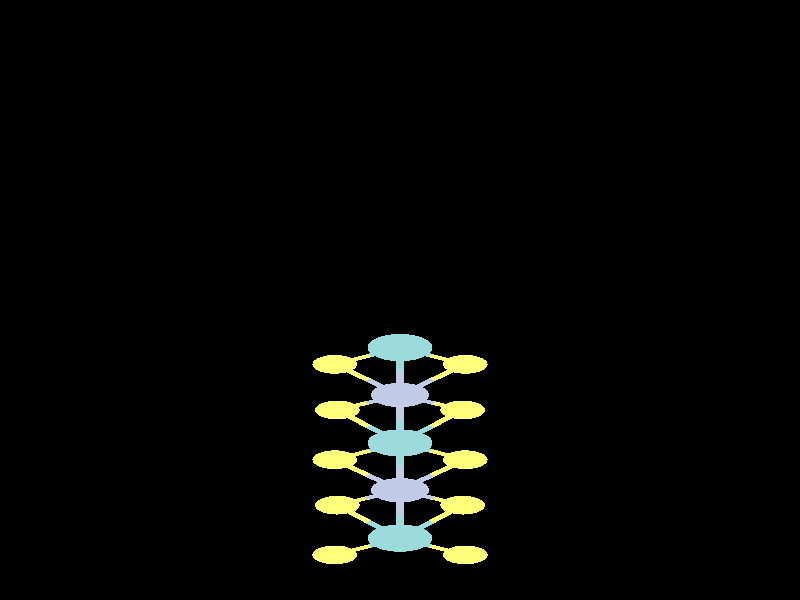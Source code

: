 #include "colors.inc"
#include "finish.inc"

global_settings {assumed_gamma 1 max_trace_level 6}
background {color White transmit 1.0}
camera {orthographic
  right -19.00*x up 34.04*y
  direction 1.00*z
  location <0,0,50.00> look_at <0,0,0>}


light_source {<  2.00,   3.00,  40.00> color White
  area_light <0.70, 0, 0>, <0, 0.70, 0>, 3, 3
  adaptive 1 jitter}
// no fog
#declare simple = finish {phong 0.7}
#declare pale = finish {ambient 0.5 diffuse 0.85 roughness 0.001 specular 0.200 }
#declare intermediate = finish {ambient 0.3 diffuse 0.6 specular 0.1 roughness 0.04}
#declare vmd = finish {ambient 0.0 diffuse 0.65 phong 0.1 phong_size 40.0 specular 0.5 }
#declare jmol = finish {ambient 0.2 diffuse 0.6 specular 1 roughness 0.001 metallic}
#declare ase2 = finish {ambient 0.05 brilliance 3 diffuse 0.6 metallic specular 0.7 roughness 0.04 reflection 0.15}
#declare ase3 = finish {ambient 0.15 brilliance 2 diffuse 0.6 metallic specular 1.0 roughness 0.001 reflection 0.0}
#declare glass = finish {ambient 0.05 diffuse 0.3 specular 1.0 roughness 0.001}
#declare glass2 = finish {ambient 0.01 diffuse 0.3 specular 1.0 reflection 0.25 roughness 0.001}
#declare Rcell = 0.000;
#declare Rbond = 0.100;

#macro atom(LOC, R, COL, TRANS, FIN)
  sphere{LOC, R texture{pigment{color COL transmit TRANS} finish{FIN}}}
#end
#macro constrain(LOC, R, COL, TRANS FIN)
union{torus{R, Rcell rotate 45*z texture{pigment{color COL transmit TRANS} finish{FIN}}}
     torus{R, Rcell rotate -45*z texture{pigment{color COL transmit TRANS} finish{FIN}}}
     translate LOC}
#end

cylinder {<  9.05, -16.21, -37.49>, <  9.05, -16.21,   0.00>, Rcell pigment {Black}}
cylinder {<  9.05,  16.21, -37.49>, <  9.05,  16.21,   0.00>, Rcell pigment {Black}}
cylinder {< -9.05,  16.21, -37.49>, < -9.05,  16.21,   0.00>, Rcell pigment {Black}}
cylinder {< -9.05, -16.21, -37.49>, < -9.05, -16.21,   0.00>, Rcell pigment {Black}}
cylinder {<  9.05, -16.21, -37.49>, <  9.05,  16.21, -37.49>, Rcell pigment {Black}}
cylinder {<  9.05, -16.21,   0.00>, <  9.05,  16.21,   0.00>, Rcell pigment {Black}}
cylinder {< -9.05, -16.21,   0.00>, < -9.05,  16.21,   0.00>, Rcell pigment {Black}}
cylinder {< -9.05, -16.21, -37.49>, < -9.05,  16.21, -37.49>, Rcell pigment {Black}}
cylinder {<  9.05, -16.21, -37.49>, < -9.05, -16.21, -37.49>, Rcell pigment {Black}}
cylinder {<  9.05, -16.21,   0.00>, < -9.05, -16.21,   0.00>, Rcell pigment {Black}}
cylinder {<  9.05,  16.21,   0.00>, < -9.05,  16.21,   0.00>, Rcell pigment {Black}}
cylinder {<  9.05,  16.21, -37.49>, < -9.05,  16.21, -37.49>, Rcell pigment {Black}}
atom(< -0.00, -13.51, -35.92>, 0.77, rgb <0.33, 0.71, 0.71>, 0.0, ase3) // #0
atom(< -0.00, -13.51, -32.80>, 0.77, rgb <0.33, 0.71, 0.71>, 0.0, ase3) // #1
atom(< -1.49, -11.64, -35.92>, 0.53, rgb <1.00, 1.00, 0.19>, 0.0, ase3) // #2
atom(<  1.49, -11.64, -35.92>, 0.53, rgb <1.00, 1.00, 0.19>, 0.0, ase3) // #3
atom(<  1.55, -14.46, -34.36>, 0.53, rgb <1.00, 1.00, 0.19>, 0.0, ase3) // #4
atom(< -1.49, -11.64, -32.80>, 0.53, rgb <1.00, 1.00, 0.19>, 0.0, ase3) // #5
atom(< -1.55, -14.46, -34.36>, 0.53, rgb <1.00, 1.00, 0.19>, 0.0, ase3) // #6
atom(<  1.49, -11.64, -32.80>, 0.53, rgb <1.00, 1.00, 0.19>, 0.0, ase3) // #7
atom(< -0.00, -10.79, -34.36>, 0.69, rgb <0.54, 0.60, 0.78>, 0.0, ase3) // #8
atom(< -0.00,  -8.11, -35.92>, 0.77, rgb <0.33, 0.71, 0.71>, 0.0, ase3) // #9
atom(< -0.00,  -8.11, -32.80>, 0.77, rgb <0.33, 0.71, 0.71>, 0.0, ase3) // #10
atom(< -1.49,  -6.24, -35.92>, 0.53, rgb <1.00, 1.00, 0.19>, 0.0, ase3) // #11
atom(<  1.49,  -6.24, -35.92>, 0.53, rgb <1.00, 1.00, 0.19>, 0.0, ase3) // #12
atom(<  1.55,  -9.06, -34.36>, 0.53, rgb <1.00, 1.00, 0.19>, 0.0, ase3) // #13
atom(< -1.49,  -6.24, -32.80>, 0.53, rgb <1.00, 1.00, 0.19>, 0.0, ase3) // #14
atom(< -1.55,  -9.06, -34.36>, 0.53, rgb <1.00, 1.00, 0.19>, 0.0, ase3) // #15
atom(<  1.49,  -6.24, -32.80>, 0.53, rgb <1.00, 1.00, 0.19>, 0.0, ase3) // #16
atom(< -0.00,  -5.39, -34.36>, 0.69, rgb <0.54, 0.60, 0.78>, 0.0, ase3) // #17
atom(< -0.00,  -2.70, -35.92>, 0.77, rgb <0.33, 0.71, 0.71>, 0.0, ase3) // #18
atom(< -0.00,  -2.70, -32.80>, 0.77, rgb <0.33, 0.71, 0.71>, 0.0, ase3) // #19
atom(<  1.55,  -3.65, -34.36>, 0.53, rgb <1.00, 1.00, 0.19>, 0.0, ase3) // #20
atom(< -1.55,  -3.65, -34.36>, 0.53, rgb <1.00, 1.00, 0.19>, 0.0, ase3) // #21
atom(< -0.00, -13.51, -29.67>, 0.77, rgb <0.33, 0.71, 0.71>, 0.0, ase3) // #22
atom(< -0.00, -13.51, -26.55>, 0.77, rgb <0.33, 0.71, 0.71>, 0.0, ase3) // #23
atom(<  1.55, -14.46, -31.24>, 0.53, rgb <1.00, 1.00, 0.19>, 0.0, ase3) // #24
atom(< -1.49, -11.64, -29.67>, 0.53, rgb <1.00, 1.00, 0.19>, 0.0, ase3) // #25
atom(< -1.55, -14.46, -31.24>, 0.53, rgb <1.00, 1.00, 0.19>, 0.0, ase3) // #26
atom(<  1.49, -11.64, -29.67>, 0.53, rgb <1.00, 1.00, 0.19>, 0.0, ase3) // #27
atom(<  1.55, -14.46, -28.11>, 0.53, rgb <1.00, 1.00, 0.19>, 0.0, ase3) // #28
atom(< -1.49, -11.64, -26.55>, 0.53, rgb <1.00, 1.00, 0.19>, 0.0, ase3) // #29
atom(< -1.55, -14.46, -28.11>, 0.53, rgb <1.00, 1.00, 0.19>, 0.0, ase3) // #30
atom(<  1.49, -11.64, -26.55>, 0.53, rgb <1.00, 1.00, 0.19>, 0.0, ase3) // #31
atom(< -0.00, -10.79, -31.24>, 0.69, rgb <0.54, 0.60, 0.78>, 0.0, ase3) // #32
atom(< -0.00, -10.79, -28.11>, 0.69, rgb <0.54, 0.60, 0.78>, 0.0, ase3) // #33
atom(< -0.00,  -8.11, -29.67>, 0.77, rgb <0.33, 0.71, 0.71>, 0.0, ase3) // #34
atom(< -0.00,  -8.11, -26.55>, 0.77, rgb <0.33, 0.71, 0.71>, 0.0, ase3) // #35
atom(<  1.55,  -9.06, -31.24>, 0.53, rgb <1.00, 1.00, 0.19>, 0.0, ase3) // #36
atom(< -1.49,  -6.24, -29.67>, 0.53, rgb <1.00, 1.00, 0.19>, 0.0, ase3) // #37
atom(< -1.55,  -9.06, -31.24>, 0.53, rgb <1.00, 1.00, 0.19>, 0.0, ase3) // #38
atom(<  1.49,  -6.24, -29.67>, 0.53, rgb <1.00, 1.00, 0.19>, 0.0, ase3) // #39
atom(<  1.55,  -9.06, -28.11>, 0.53, rgb <1.00, 1.00, 0.19>, 0.0, ase3) // #40
atom(< -1.49,  -6.24, -26.55>, 0.53, rgb <1.00, 1.00, 0.19>, 0.0, ase3) // #41
atom(< -1.55,  -9.06, -28.11>, 0.53, rgb <1.00, 1.00, 0.19>, 0.0, ase3) // #42
atom(<  1.49,  -6.24, -26.55>, 0.53, rgb <1.00, 1.00, 0.19>, 0.0, ase3) // #43
atom(< -0.00,  -5.39, -31.24>, 0.69, rgb <0.54, 0.60, 0.78>, 0.0, ase3) // #44
atom(< -0.00,  -5.39, -28.11>, 0.69, rgb <0.54, 0.60, 0.78>, 0.0, ase3) // #45
atom(< -0.00,  -2.70, -29.67>, 0.77, rgb <0.33, 0.71, 0.71>, 0.0, ase3) // #46
atom(< -0.00,  -2.70, -26.55>, 0.77, rgb <0.33, 0.71, 0.71>, 0.0, ase3) // #47
atom(<  1.55,  -3.65, -31.24>, 0.53, rgb <1.00, 1.00, 0.19>, 0.0, ase3) // #48
atom(< -1.55,  -3.65, -31.24>, 0.53, rgb <1.00, 1.00, 0.19>, 0.0, ase3) // #49
atom(<  1.55,  -3.65, -28.11>, 0.53, rgb <1.00, 1.00, 0.19>, 0.0, ase3) // #50
atom(< -1.55,  -3.65, -28.11>, 0.53, rgb <1.00, 1.00, 0.19>, 0.0, ase3) // #51
atom(<  1.55, -14.46, -24.99>, 0.53, rgb <1.00, 1.00, 0.19>, 0.0, ase3) // #52
atom(< -1.55, -14.46, -24.99>, 0.53, rgb <1.00, 1.00, 0.19>, 0.0, ase3) // #53
atom(< -0.00, -10.79, -24.99>, 0.69, rgb <0.54, 0.60, 0.78>, 0.0, ase3) // #54
atom(<  1.55,  -9.06, -24.99>, 0.53, rgb <1.00, 1.00, 0.19>, 0.0, ase3) // #55
atom(< -1.55,  -9.06, -24.99>, 0.53, rgb <1.00, 1.00, 0.19>, 0.0, ase3) // #56
atom(< -0.00,  -5.39, -24.99>, 0.69, rgb <0.54, 0.60, 0.78>, 0.0, ase3) // #57
atom(<  1.55,  -3.65, -24.99>, 0.53, rgb <1.00, 1.00, 0.19>, 0.0, ase3) // #58
atom(< -1.55,  -3.65, -24.99>, 0.53, rgb <1.00, 1.00, 0.19>, 0.0, ase3) // #59
cylinder {< -0.00, -13.51, -35.92>, < -0.75, -12.58, -35.92>, Rbond texture{pigment {color rgb <0.33, 0.71, 0.71> transmit 0.0} finish{ase3}}}
cylinder {< -1.49, -11.64, -35.92>, < -0.75, -12.58, -35.92>, Rbond texture{pigment {color rgb <1.00, 1.00, 0.19> transmit 0.0} finish{ase3}}}
cylinder {< -0.00, -13.51, -35.92>, <  0.75, -12.58, -35.92>, Rbond texture{pigment {color rgb <0.33, 0.71, 0.71> transmit 0.0} finish{ase3}}}
cylinder {<  1.49, -11.64, -35.92>, <  0.75, -12.58, -35.92>, Rbond texture{pigment {color rgb <1.00, 1.00, 0.19> transmit 0.0} finish{ase3}}}
cylinder {< -0.00, -13.51, -35.92>, < -0.77, -13.99, -35.14>, Rbond texture{pigment {color rgb <0.33, 0.71, 0.71> transmit 0.0} finish{ase3}}}
cylinder {< -1.55, -14.46, -34.36>, < -0.77, -13.99, -35.14>, Rbond texture{pigment {color rgb <1.00, 1.00, 0.19> transmit 0.0} finish{ase3}}}
cylinder {< -0.00, -13.51, -35.92>, <  0.77, -13.99, -35.14>, Rbond texture{pigment {color rgb <0.33, 0.71, 0.71> transmit 0.0} finish{ase3}}}
cylinder {<  1.55, -14.46, -34.36>, <  0.77, -13.99, -35.14>, Rbond texture{pigment {color rgb <1.00, 1.00, 0.19> transmit 0.0} finish{ase3}}}
cylinder {< -0.00, -13.51, -35.92>, < -0.00, -13.51, -34.36>, Rbond texture{pigment {color rgb <0.33, 0.71, 0.71> transmit 0.0} finish{ase3}}}
cylinder {< -0.00, -13.51, -32.80>, < -0.00, -13.51, -34.36>, Rbond texture{pigment {color rgb <0.33, 0.71, 0.71> transmit 0.0} finish{ase3}}}
cylinder {< -0.00, -13.51, -35.92>, < -0.00, -12.15, -35.14>, Rbond texture{pigment {color rgb <0.33, 0.71, 0.71> transmit 0.0} finish{ase3}}}
cylinder {< -0.00, -10.79, -34.36>, < -0.00, -12.15, -35.14>, Rbond texture{pigment {color rgb <0.54, 0.60, 0.78> transmit 0.0} finish{ase3}}}
cylinder {< -0.00, -13.51, -32.80>, < -0.77, -13.99, -33.58>, Rbond texture{pigment {color rgb <0.33, 0.71, 0.71> transmit 0.0} finish{ase3}}}
cylinder {< -1.55, -14.46, -34.36>, < -0.77, -13.99, -33.58>, Rbond texture{pigment {color rgb <1.00, 1.00, 0.19> transmit 0.0} finish{ase3}}}
cylinder {< -0.00, -13.51, -32.80>, <  0.77, -13.99, -33.58>, Rbond texture{pigment {color rgb <0.33, 0.71, 0.71> transmit 0.0} finish{ase3}}}
cylinder {<  1.55, -14.46, -34.36>, <  0.77, -13.99, -33.58>, Rbond texture{pigment {color rgb <1.00, 1.00, 0.19> transmit 0.0} finish{ase3}}}
cylinder {< -0.00, -13.51, -32.80>, <  0.77, -13.99, -32.02>, Rbond texture{pigment {color rgb <0.33, 0.71, 0.71> transmit 0.0} finish{ase3}}}
cylinder {<  1.55, -14.46, -31.24>, <  0.77, -13.99, -32.02>, Rbond texture{pigment {color rgb <1.00, 1.00, 0.19> transmit 0.0} finish{ase3}}}
cylinder {< -0.00, -13.51, -32.80>, < -0.00, -12.15, -33.58>, Rbond texture{pigment {color rgb <0.33, 0.71, 0.71> transmit 0.0} finish{ase3}}}
cylinder {< -0.00, -10.79, -34.36>, < -0.00, -12.15, -33.58>, Rbond texture{pigment {color rgb <0.54, 0.60, 0.78> transmit 0.0} finish{ase3}}}
cylinder {< -0.00, -13.51, -32.80>, < -0.75, -12.58, -32.80>, Rbond texture{pigment {color rgb <0.33, 0.71, 0.71> transmit 0.0} finish{ase3}}}
cylinder {< -1.49, -11.64, -32.80>, < -0.75, -12.58, -32.80>, Rbond texture{pigment {color rgb <1.00, 1.00, 0.19> transmit 0.0} finish{ase3}}}
cylinder {< -0.00, -13.51, -32.80>, < -0.77, -13.99, -32.02>, Rbond texture{pigment {color rgb <0.33, 0.71, 0.71> transmit 0.0} finish{ase3}}}
cylinder {< -1.55, -14.46, -31.24>, < -0.77, -13.99, -32.02>, Rbond texture{pigment {color rgb <1.00, 1.00, 0.19> transmit 0.0} finish{ase3}}}
cylinder {< -0.00, -13.51, -32.80>, <  0.75, -12.58, -32.80>, Rbond texture{pigment {color rgb <0.33, 0.71, 0.71> transmit 0.0} finish{ase3}}}
cylinder {<  1.49, -11.64, -32.80>, <  0.75, -12.58, -32.80>, Rbond texture{pigment {color rgb <1.00, 1.00, 0.19> transmit 0.0} finish{ase3}}}
cylinder {< -0.00, -13.51, -32.80>, < -0.00, -12.15, -32.02>, Rbond texture{pigment {color rgb <0.33, 0.71, 0.71> transmit 0.0} finish{ase3}}}
cylinder {< -0.00, -10.79, -31.24>, < -0.00, -12.15, -32.02>, Rbond texture{pigment {color rgb <0.54, 0.60, 0.78> transmit 0.0} finish{ase3}}}
cylinder {< -0.00, -13.51, -32.80>, < -0.00, -13.51, -31.24>, Rbond texture{pigment {color rgb <0.33, 0.71, 0.71> transmit 0.0} finish{ase3}}}
cylinder {< -0.00, -13.51, -29.67>, < -0.00, -13.51, -31.24>, Rbond texture{pigment {color rgb <0.33, 0.71, 0.71> transmit 0.0} finish{ase3}}}
cylinder {< -1.49, -11.64, -35.92>, < -0.75, -11.22, -35.14>, Rbond texture{pigment {color rgb <1.00, 1.00, 0.19> transmit 0.0} finish{ase3}}}
cylinder {< -0.00, -10.79, -34.36>, < -0.75, -11.22, -35.14>, Rbond texture{pigment {color rgb <0.54, 0.60, 0.78> transmit 0.0} finish{ase3}}}
cylinder {<  1.49, -11.64, -35.92>, <  0.75, -11.22, -35.14>, Rbond texture{pigment {color rgb <1.00, 1.00, 0.19> transmit 0.0} finish{ase3}}}
cylinder {< -0.00, -10.79, -34.36>, <  0.75, -11.22, -35.14>, Rbond texture{pigment {color rgb <0.54, 0.60, 0.78> transmit 0.0} finish{ase3}}}
cylinder {< -1.49, -11.64, -32.80>, < -0.75, -11.22, -33.58>, Rbond texture{pigment {color rgb <1.00, 1.00, 0.19> transmit 0.0} finish{ase3}}}
cylinder {< -0.00, -10.79, -34.36>, < -0.75, -11.22, -33.58>, Rbond texture{pigment {color rgb <0.54, 0.60, 0.78> transmit 0.0} finish{ase3}}}
cylinder {< -1.49, -11.64, -32.80>, < -0.75, -11.22, -32.02>, Rbond texture{pigment {color rgb <1.00, 1.00, 0.19> transmit 0.0} finish{ase3}}}
cylinder {< -0.00, -10.79, -31.24>, < -0.75, -11.22, -32.02>, Rbond texture{pigment {color rgb <0.54, 0.60, 0.78> transmit 0.0} finish{ase3}}}
cylinder {<  1.49, -11.64, -32.80>, <  0.75, -11.22, -33.58>, Rbond texture{pigment {color rgb <1.00, 1.00, 0.19> transmit 0.0} finish{ase3}}}
cylinder {< -0.00, -10.79, -34.36>, <  0.75, -11.22, -33.58>, Rbond texture{pigment {color rgb <0.54, 0.60, 0.78> transmit 0.0} finish{ase3}}}
cylinder {<  1.49, -11.64, -32.80>, <  0.75, -11.22, -32.02>, Rbond texture{pigment {color rgb <1.00, 1.00, 0.19> transmit 0.0} finish{ase3}}}
cylinder {< -0.00, -10.79, -31.24>, <  0.75, -11.22, -32.02>, Rbond texture{pigment {color rgb <0.54, 0.60, 0.78> transmit 0.0} finish{ase3}}}
cylinder {< -0.00, -10.79, -34.36>, < -0.77,  -9.93, -34.36>, Rbond texture{pigment {color rgb <0.54, 0.60, 0.78> transmit 0.0} finish{ase3}}}
cylinder {< -1.55,  -9.06, -34.36>, < -0.77,  -9.93, -34.36>, Rbond texture{pigment {color rgb <1.00, 1.00, 0.19> transmit 0.0} finish{ase3}}}
cylinder {< -0.00, -10.79, -34.36>, <  0.77,  -9.93, -34.36>, Rbond texture{pigment {color rgb <0.54, 0.60, 0.78> transmit 0.0} finish{ase3}}}
cylinder {<  1.55,  -9.06, -34.36>, <  0.77,  -9.93, -34.36>, Rbond texture{pigment {color rgb <1.00, 1.00, 0.19> transmit 0.0} finish{ase3}}}
cylinder {< -0.00, -10.79, -34.36>, < -0.00,  -9.45, -33.58>, Rbond texture{pigment {color rgb <0.54, 0.60, 0.78> transmit 0.0} finish{ase3}}}
cylinder {< -0.00,  -8.11, -32.80>, < -0.00,  -9.45, -33.58>, Rbond texture{pigment {color rgb <0.33, 0.71, 0.71> transmit 0.0} finish{ase3}}}
cylinder {< -0.00, -10.79, -34.36>, < -0.00,  -9.45, -35.14>, Rbond texture{pigment {color rgb <0.54, 0.60, 0.78> transmit 0.0} finish{ase3}}}
cylinder {< -0.00,  -8.11, -35.92>, < -0.00,  -9.45, -35.14>, Rbond texture{pigment {color rgb <0.33, 0.71, 0.71> transmit 0.0} finish{ase3}}}
cylinder {< -0.00,  -8.11, -35.92>, < -0.77,  -8.58, -35.14>, Rbond texture{pigment {color rgb <0.33, 0.71, 0.71> transmit 0.0} finish{ase3}}}
cylinder {< -1.55,  -9.06, -34.36>, < -0.77,  -8.58, -35.14>, Rbond texture{pigment {color rgb <1.00, 1.00, 0.19> transmit 0.0} finish{ase3}}}
cylinder {< -0.00,  -8.11, -35.92>, <  0.77,  -8.58, -35.14>, Rbond texture{pigment {color rgb <0.33, 0.71, 0.71> transmit 0.0} finish{ase3}}}
cylinder {<  1.55,  -9.06, -34.36>, <  0.77,  -8.58, -35.14>, Rbond texture{pigment {color rgb <1.00, 1.00, 0.19> transmit 0.0} finish{ase3}}}
cylinder {< -0.00,  -8.11, -35.92>, < -0.75,  -7.17, -35.92>, Rbond texture{pigment {color rgb <0.33, 0.71, 0.71> transmit 0.0} finish{ase3}}}
cylinder {< -1.49,  -6.24, -35.92>, < -0.75,  -7.17, -35.92>, Rbond texture{pigment {color rgb <1.00, 1.00, 0.19> transmit 0.0} finish{ase3}}}
cylinder {< -0.00,  -8.11, -35.92>, < -0.00,  -8.11, -34.36>, Rbond texture{pigment {color rgb <0.33, 0.71, 0.71> transmit 0.0} finish{ase3}}}
cylinder {< -0.00,  -8.11, -32.80>, < -0.00,  -8.11, -34.36>, Rbond texture{pigment {color rgb <0.33, 0.71, 0.71> transmit 0.0} finish{ase3}}}
cylinder {< -0.00,  -8.11, -35.92>, <  0.75,  -7.17, -35.92>, Rbond texture{pigment {color rgb <0.33, 0.71, 0.71> transmit 0.0} finish{ase3}}}
cylinder {<  1.49,  -6.24, -35.92>, <  0.75,  -7.17, -35.92>, Rbond texture{pigment {color rgb <1.00, 1.00, 0.19> transmit 0.0} finish{ase3}}}
cylinder {< -0.00,  -8.11, -35.92>, < -0.00,  -6.75, -35.14>, Rbond texture{pigment {color rgb <0.33, 0.71, 0.71> transmit 0.0} finish{ase3}}}
cylinder {< -0.00,  -5.39, -34.36>, < -0.00,  -6.75, -35.14>, Rbond texture{pigment {color rgb <0.54, 0.60, 0.78> transmit 0.0} finish{ase3}}}
cylinder {< -0.00,  -8.11, -32.80>, < -0.77,  -8.58, -33.58>, Rbond texture{pigment {color rgb <0.33, 0.71, 0.71> transmit 0.0} finish{ase3}}}
cylinder {< -1.55,  -9.06, -34.36>, < -0.77,  -8.58, -33.58>, Rbond texture{pigment {color rgb <1.00, 1.00, 0.19> transmit 0.0} finish{ase3}}}
cylinder {< -0.00,  -8.11, -32.80>, <  0.77,  -8.58, -33.58>, Rbond texture{pigment {color rgb <0.33, 0.71, 0.71> transmit 0.0} finish{ase3}}}
cylinder {<  1.55,  -9.06, -34.36>, <  0.77,  -8.58, -33.58>, Rbond texture{pigment {color rgb <1.00, 1.00, 0.19> transmit 0.0} finish{ase3}}}
cylinder {< -0.00,  -8.11, -32.80>, < -0.77,  -8.58, -32.02>, Rbond texture{pigment {color rgb <0.33, 0.71, 0.71> transmit 0.0} finish{ase3}}}
cylinder {< -1.55,  -9.06, -31.24>, < -0.77,  -8.58, -32.02>, Rbond texture{pigment {color rgb <1.00, 1.00, 0.19> transmit 0.0} finish{ase3}}}
cylinder {< -0.00,  -8.11, -32.80>, < -0.00,  -9.45, -32.02>, Rbond texture{pigment {color rgb <0.33, 0.71, 0.71> transmit 0.0} finish{ase3}}}
cylinder {< -0.00, -10.79, -31.24>, < -0.00,  -9.45, -32.02>, Rbond texture{pigment {color rgb <0.54, 0.60, 0.78> transmit 0.0} finish{ase3}}}
cylinder {< -0.00,  -8.11, -32.80>, <  0.77,  -8.58, -32.02>, Rbond texture{pigment {color rgb <0.33, 0.71, 0.71> transmit 0.0} finish{ase3}}}
cylinder {<  1.55,  -9.06, -31.24>, <  0.77,  -8.58, -32.02>, Rbond texture{pigment {color rgb <1.00, 1.00, 0.19> transmit 0.0} finish{ase3}}}
cylinder {< -0.00,  -8.11, -32.80>, < -0.75,  -7.17, -32.80>, Rbond texture{pigment {color rgb <0.33, 0.71, 0.71> transmit 0.0} finish{ase3}}}
cylinder {< -1.49,  -6.24, -32.80>, < -0.75,  -7.17, -32.80>, Rbond texture{pigment {color rgb <1.00, 1.00, 0.19> transmit 0.0} finish{ase3}}}
cylinder {< -0.00,  -8.11, -32.80>, <  0.75,  -7.17, -32.80>, Rbond texture{pigment {color rgb <0.33, 0.71, 0.71> transmit 0.0} finish{ase3}}}
cylinder {<  1.49,  -6.24, -32.80>, <  0.75,  -7.17, -32.80>, Rbond texture{pigment {color rgb <1.00, 1.00, 0.19> transmit 0.0} finish{ase3}}}
cylinder {< -0.00,  -8.11, -32.80>, < -0.00,  -6.75, -33.58>, Rbond texture{pigment {color rgb <0.33, 0.71, 0.71> transmit 0.0} finish{ase3}}}
cylinder {< -0.00,  -5.39, -34.36>, < -0.00,  -6.75, -33.58>, Rbond texture{pigment {color rgb <0.54, 0.60, 0.78> transmit 0.0} finish{ase3}}}
cylinder {< -0.00,  -8.11, -32.80>, < -0.00,  -6.75, -32.02>, Rbond texture{pigment {color rgb <0.33, 0.71, 0.71> transmit 0.0} finish{ase3}}}
cylinder {< -0.00,  -5.39, -31.24>, < -0.00,  -6.75, -32.02>, Rbond texture{pigment {color rgb <0.54, 0.60, 0.78> transmit 0.0} finish{ase3}}}
cylinder {< -0.00,  -8.11, -32.80>, < -0.00,  -8.11, -31.24>, Rbond texture{pigment {color rgb <0.33, 0.71, 0.71> transmit 0.0} finish{ase3}}}
cylinder {< -0.00,  -8.11, -29.67>, < -0.00,  -8.11, -31.24>, Rbond texture{pigment {color rgb <0.33, 0.71, 0.71> transmit 0.0} finish{ase3}}}
cylinder {< -1.49,  -6.24, -35.92>, < -0.75,  -5.82, -35.14>, Rbond texture{pigment {color rgb <1.00, 1.00, 0.19> transmit 0.0} finish{ase3}}}
cylinder {< -0.00,  -5.39, -34.36>, < -0.75,  -5.82, -35.14>, Rbond texture{pigment {color rgb <0.54, 0.60, 0.78> transmit 0.0} finish{ase3}}}
cylinder {<  1.49,  -6.24, -35.92>, <  0.75,  -5.82, -35.14>, Rbond texture{pigment {color rgb <1.00, 1.00, 0.19> transmit 0.0} finish{ase3}}}
cylinder {< -0.00,  -5.39, -34.36>, <  0.75,  -5.82, -35.14>, Rbond texture{pigment {color rgb <0.54, 0.60, 0.78> transmit 0.0} finish{ase3}}}
cylinder {< -1.49,  -6.24, -32.80>, < -0.75,  -5.82, -33.58>, Rbond texture{pigment {color rgb <1.00, 1.00, 0.19> transmit 0.0} finish{ase3}}}
cylinder {< -0.00,  -5.39, -34.36>, < -0.75,  -5.82, -33.58>, Rbond texture{pigment {color rgb <0.54, 0.60, 0.78> transmit 0.0} finish{ase3}}}
cylinder {< -1.49,  -6.24, -32.80>, < -0.75,  -5.82, -32.02>, Rbond texture{pigment {color rgb <1.00, 1.00, 0.19> transmit 0.0} finish{ase3}}}
cylinder {< -0.00,  -5.39, -31.24>, < -0.75,  -5.82, -32.02>, Rbond texture{pigment {color rgb <0.54, 0.60, 0.78> transmit 0.0} finish{ase3}}}
cylinder {<  1.49,  -6.24, -32.80>, <  0.75,  -5.82, -33.58>, Rbond texture{pigment {color rgb <1.00, 1.00, 0.19> transmit 0.0} finish{ase3}}}
cylinder {< -0.00,  -5.39, -34.36>, <  0.75,  -5.82, -33.58>, Rbond texture{pigment {color rgb <0.54, 0.60, 0.78> transmit 0.0} finish{ase3}}}
cylinder {<  1.49,  -6.24, -32.80>, <  0.75,  -5.82, -32.02>, Rbond texture{pigment {color rgb <1.00, 1.00, 0.19> transmit 0.0} finish{ase3}}}
cylinder {< -0.00,  -5.39, -31.24>, <  0.75,  -5.82, -32.02>, Rbond texture{pigment {color rgb <0.54, 0.60, 0.78> transmit 0.0} finish{ase3}}}
cylinder {< -0.00,  -5.39, -34.36>, < -0.77,  -4.52, -34.36>, Rbond texture{pigment {color rgb <0.54, 0.60, 0.78> transmit 0.0} finish{ase3}}}
cylinder {< -1.55,  -3.65, -34.36>, < -0.77,  -4.52, -34.36>, Rbond texture{pigment {color rgb <1.00, 1.00, 0.19> transmit 0.0} finish{ase3}}}
cylinder {< -0.00,  -5.39, -34.36>, <  0.77,  -4.52, -34.36>, Rbond texture{pigment {color rgb <0.54, 0.60, 0.78> transmit 0.0} finish{ase3}}}
cylinder {<  1.55,  -3.65, -34.36>, <  0.77,  -4.52, -34.36>, Rbond texture{pigment {color rgb <1.00, 1.00, 0.19> transmit 0.0} finish{ase3}}}
cylinder {< -0.00,  -5.39, -34.36>, < -0.00,  -4.05, -33.58>, Rbond texture{pigment {color rgb <0.54, 0.60, 0.78> transmit 0.0} finish{ase3}}}
cylinder {< -0.00,  -2.70, -32.80>, < -0.00,  -4.05, -33.58>, Rbond texture{pigment {color rgb <0.33, 0.71, 0.71> transmit 0.0} finish{ase3}}}
cylinder {< -0.00,  -5.39, -34.36>, < -0.00,  -4.05, -35.14>, Rbond texture{pigment {color rgb <0.54, 0.60, 0.78> transmit 0.0} finish{ase3}}}
cylinder {< -0.00,  -2.70, -35.92>, < -0.00,  -4.05, -35.14>, Rbond texture{pigment {color rgb <0.33, 0.71, 0.71> transmit 0.0} finish{ase3}}}
cylinder {< -0.00,  -2.70, -35.92>, < -0.77,  -3.18, -35.14>, Rbond texture{pigment {color rgb <0.33, 0.71, 0.71> transmit 0.0} finish{ase3}}}
cylinder {< -1.55,  -3.65, -34.36>, < -0.77,  -3.18, -35.14>, Rbond texture{pigment {color rgb <1.00, 1.00, 0.19> transmit 0.0} finish{ase3}}}
cylinder {< -0.00,  -2.70, -35.92>, <  0.77,  -3.18, -35.14>, Rbond texture{pigment {color rgb <0.33, 0.71, 0.71> transmit 0.0} finish{ase3}}}
cylinder {<  1.55,  -3.65, -34.36>, <  0.77,  -3.18, -35.14>, Rbond texture{pigment {color rgb <1.00, 1.00, 0.19> transmit 0.0} finish{ase3}}}
cylinder {< -0.00,  -2.70, -35.92>, < -0.00,  -2.70, -34.36>, Rbond texture{pigment {color rgb <0.33, 0.71, 0.71> transmit 0.0} finish{ase3}}}
cylinder {< -0.00,  -2.70, -32.80>, < -0.00,  -2.70, -34.36>, Rbond texture{pigment {color rgb <0.33, 0.71, 0.71> transmit 0.0} finish{ase3}}}
cylinder {< -0.00,  -2.70, -32.80>, < -0.77,  -3.18, -33.58>, Rbond texture{pigment {color rgb <0.33, 0.71, 0.71> transmit 0.0} finish{ase3}}}
cylinder {< -1.55,  -3.65, -34.36>, < -0.77,  -3.18, -33.58>, Rbond texture{pigment {color rgb <1.00, 1.00, 0.19> transmit 0.0} finish{ase3}}}
cylinder {< -0.00,  -2.70, -32.80>, <  0.77,  -3.18, -33.58>, Rbond texture{pigment {color rgb <0.33, 0.71, 0.71> transmit 0.0} finish{ase3}}}
cylinder {<  1.55,  -3.65, -34.36>, <  0.77,  -3.18, -33.58>, Rbond texture{pigment {color rgb <1.00, 1.00, 0.19> transmit 0.0} finish{ase3}}}
cylinder {< -0.00,  -2.70, -32.80>, < -0.77,  -3.18, -32.02>, Rbond texture{pigment {color rgb <0.33, 0.71, 0.71> transmit 0.0} finish{ase3}}}
cylinder {< -1.55,  -3.65, -31.24>, < -0.77,  -3.18, -32.02>, Rbond texture{pigment {color rgb <1.00, 1.00, 0.19> transmit 0.0} finish{ase3}}}
cylinder {< -0.00,  -2.70, -32.80>, <  0.77,  -3.18, -32.02>, Rbond texture{pigment {color rgb <0.33, 0.71, 0.71> transmit 0.0} finish{ase3}}}
cylinder {<  1.55,  -3.65, -31.24>, <  0.77,  -3.18, -32.02>, Rbond texture{pigment {color rgb <1.00, 1.00, 0.19> transmit 0.0} finish{ase3}}}
cylinder {< -0.00,  -2.70, -32.80>, < -0.00,  -4.05, -32.02>, Rbond texture{pigment {color rgb <0.33, 0.71, 0.71> transmit 0.0} finish{ase3}}}
cylinder {< -0.00,  -5.39, -31.24>, < -0.00,  -4.05, -32.02>, Rbond texture{pigment {color rgb <0.54, 0.60, 0.78> transmit 0.0} finish{ase3}}}
cylinder {< -0.00,  -2.70, -32.80>, < -0.00,  -2.70, -31.24>, Rbond texture{pigment {color rgb <0.33, 0.71, 0.71> transmit 0.0} finish{ase3}}}
cylinder {< -0.00,  -2.70, -29.67>, < -0.00,  -2.70, -31.24>, Rbond texture{pigment {color rgb <0.33, 0.71, 0.71> transmit 0.0} finish{ase3}}}
cylinder {< -0.00, -13.51, -29.67>, <  0.77, -13.99, -30.45>, Rbond texture{pigment {color rgb <0.33, 0.71, 0.71> transmit 0.0} finish{ase3}}}
cylinder {<  1.55, -14.46, -31.24>, <  0.77, -13.99, -30.45>, Rbond texture{pigment {color rgb <1.00, 1.00, 0.19> transmit 0.0} finish{ase3}}}
cylinder {< -0.00, -13.51, -29.67>, < -0.77, -13.99, -30.45>, Rbond texture{pigment {color rgb <0.33, 0.71, 0.71> transmit 0.0} finish{ase3}}}
cylinder {< -1.55, -14.46, -31.24>, < -0.77, -13.99, -30.45>, Rbond texture{pigment {color rgb <1.00, 1.00, 0.19> transmit 0.0} finish{ase3}}}
cylinder {< -0.00, -13.51, -29.67>, < -0.00, -12.15, -30.45>, Rbond texture{pigment {color rgb <0.33, 0.71, 0.71> transmit 0.0} finish{ase3}}}
cylinder {< -0.00, -10.79, -31.24>, < -0.00, -12.15, -30.45>, Rbond texture{pigment {color rgb <0.54, 0.60, 0.78> transmit 0.0} finish{ase3}}}
cylinder {< -0.00, -13.51, -29.67>, < -0.75, -12.58, -29.67>, Rbond texture{pigment {color rgb <0.33, 0.71, 0.71> transmit 0.0} finish{ase3}}}
cylinder {< -1.49, -11.64, -29.67>, < -0.75, -12.58, -29.67>, Rbond texture{pigment {color rgb <1.00, 1.00, 0.19> transmit 0.0} finish{ase3}}}
cylinder {< -0.00, -13.51, -29.67>, <  0.75, -12.58, -29.67>, Rbond texture{pigment {color rgb <0.33, 0.71, 0.71> transmit 0.0} finish{ase3}}}
cylinder {<  1.49, -11.64, -29.67>, <  0.75, -12.58, -29.67>, Rbond texture{pigment {color rgb <1.00, 1.00, 0.19> transmit 0.0} finish{ase3}}}
cylinder {< -0.00, -13.51, -29.67>, < -0.00, -12.15, -28.89>, Rbond texture{pigment {color rgb <0.33, 0.71, 0.71> transmit 0.0} finish{ase3}}}
cylinder {< -0.00, -10.79, -28.11>, < -0.00, -12.15, -28.89>, Rbond texture{pigment {color rgb <0.54, 0.60, 0.78> transmit 0.0} finish{ase3}}}
cylinder {< -0.00, -13.51, -29.67>, < -0.00, -13.51, -28.11>, Rbond texture{pigment {color rgb <0.33, 0.71, 0.71> transmit 0.0} finish{ase3}}}
cylinder {< -0.00, -13.51, -26.55>, < -0.00, -13.51, -28.11>, Rbond texture{pigment {color rgb <0.33, 0.71, 0.71> transmit 0.0} finish{ase3}}}
cylinder {< -0.00, -13.51, -29.67>, <  0.77, -13.99, -28.89>, Rbond texture{pigment {color rgb <0.33, 0.71, 0.71> transmit 0.0} finish{ase3}}}
cylinder {<  1.55, -14.46, -28.11>, <  0.77, -13.99, -28.89>, Rbond texture{pigment {color rgb <1.00, 1.00, 0.19> transmit 0.0} finish{ase3}}}
cylinder {< -0.00, -13.51, -29.67>, < -0.77, -13.99, -28.89>, Rbond texture{pigment {color rgb <0.33, 0.71, 0.71> transmit 0.0} finish{ase3}}}
cylinder {< -1.55, -14.46, -28.11>, < -0.77, -13.99, -28.89>, Rbond texture{pigment {color rgb <1.00, 1.00, 0.19> transmit 0.0} finish{ase3}}}
cylinder {< -0.00, -13.51, -26.55>, < -0.75, -12.58, -26.55>, Rbond texture{pigment {color rgb <0.33, 0.71, 0.71> transmit 0.0} finish{ase3}}}
cylinder {< -1.49, -11.64, -26.55>, < -0.75, -12.58, -26.55>, Rbond texture{pigment {color rgb <1.00, 1.00, 0.19> transmit 0.0} finish{ase3}}}
cylinder {< -0.00, -13.51, -26.55>, <  0.75, -12.58, -26.55>, Rbond texture{pigment {color rgb <0.33, 0.71, 0.71> transmit 0.0} finish{ase3}}}
cylinder {<  1.49, -11.64, -26.55>, <  0.75, -12.58, -26.55>, Rbond texture{pigment {color rgb <1.00, 1.00, 0.19> transmit 0.0} finish{ase3}}}
cylinder {< -0.00, -13.51, -26.55>, < -0.00, -12.15, -27.33>, Rbond texture{pigment {color rgb <0.33, 0.71, 0.71> transmit 0.0} finish{ase3}}}
cylinder {< -0.00, -10.79, -28.11>, < -0.00, -12.15, -27.33>, Rbond texture{pigment {color rgb <0.54, 0.60, 0.78> transmit 0.0} finish{ase3}}}
cylinder {< -0.00, -13.51, -26.55>, <  0.77, -13.99, -27.33>, Rbond texture{pigment {color rgb <0.33, 0.71, 0.71> transmit 0.0} finish{ase3}}}
cylinder {<  1.55, -14.46, -28.11>, <  0.77, -13.99, -27.33>, Rbond texture{pigment {color rgb <1.00, 1.00, 0.19> transmit 0.0} finish{ase3}}}
cylinder {< -0.00, -13.51, -26.55>, < -0.77, -13.99, -27.33>, Rbond texture{pigment {color rgb <0.33, 0.71, 0.71> transmit 0.0} finish{ase3}}}
cylinder {< -1.55, -14.46, -28.11>, < -0.77, -13.99, -27.33>, Rbond texture{pigment {color rgb <1.00, 1.00, 0.19> transmit 0.0} finish{ase3}}}
cylinder {< -0.00, -13.51, -26.55>, <  0.77, -13.99, -25.77>, Rbond texture{pigment {color rgb <0.33, 0.71, 0.71> transmit 0.0} finish{ase3}}}
cylinder {<  1.55, -14.46, -24.99>, <  0.77, -13.99, -25.77>, Rbond texture{pigment {color rgb <1.00, 1.00, 0.19> transmit 0.0} finish{ase3}}}
cylinder {< -0.00, -13.51, -26.55>, < -0.00, -12.15, -25.77>, Rbond texture{pigment {color rgb <0.33, 0.71, 0.71> transmit 0.0} finish{ase3}}}
cylinder {< -0.00, -10.79, -24.99>, < -0.00, -12.15, -25.77>, Rbond texture{pigment {color rgb <0.54, 0.60, 0.78> transmit 0.0} finish{ase3}}}
cylinder {< -0.00, -13.51, -26.55>, < -0.77, -13.99, -25.77>, Rbond texture{pigment {color rgb <0.33, 0.71, 0.71> transmit 0.0} finish{ase3}}}
cylinder {< -1.55, -14.46, -24.99>, < -0.77, -13.99, -25.77>, Rbond texture{pigment {color rgb <1.00, 1.00, 0.19> transmit 0.0} finish{ase3}}}
cylinder {< -1.49, -11.64, -29.67>, < -0.75, -11.22, -30.45>, Rbond texture{pigment {color rgb <1.00, 1.00, 0.19> transmit 0.0} finish{ase3}}}
cylinder {< -0.00, -10.79, -31.24>, < -0.75, -11.22, -30.45>, Rbond texture{pigment {color rgb <0.54, 0.60, 0.78> transmit 0.0} finish{ase3}}}
cylinder {< -1.49, -11.64, -29.67>, < -0.75, -11.22, -28.89>, Rbond texture{pigment {color rgb <1.00, 1.00, 0.19> transmit 0.0} finish{ase3}}}
cylinder {< -0.00, -10.79, -28.11>, < -0.75, -11.22, -28.89>, Rbond texture{pigment {color rgb <0.54, 0.60, 0.78> transmit 0.0} finish{ase3}}}
cylinder {<  1.49, -11.64, -29.67>, <  0.75, -11.22, -30.45>, Rbond texture{pigment {color rgb <1.00, 1.00, 0.19> transmit 0.0} finish{ase3}}}
cylinder {< -0.00, -10.79, -31.24>, <  0.75, -11.22, -30.45>, Rbond texture{pigment {color rgb <0.54, 0.60, 0.78> transmit 0.0} finish{ase3}}}
cylinder {<  1.49, -11.64, -29.67>, <  0.75, -11.22, -28.89>, Rbond texture{pigment {color rgb <1.00, 1.00, 0.19> transmit 0.0} finish{ase3}}}
cylinder {< -0.00, -10.79, -28.11>, <  0.75, -11.22, -28.89>, Rbond texture{pigment {color rgb <0.54, 0.60, 0.78> transmit 0.0} finish{ase3}}}
cylinder {< -1.49, -11.64, -26.55>, < -0.75, -11.22, -27.33>, Rbond texture{pigment {color rgb <1.00, 1.00, 0.19> transmit 0.0} finish{ase3}}}
cylinder {< -0.00, -10.79, -28.11>, < -0.75, -11.22, -27.33>, Rbond texture{pigment {color rgb <0.54, 0.60, 0.78> transmit 0.0} finish{ase3}}}
cylinder {< -1.49, -11.64, -26.55>, < -0.75, -11.22, -25.77>, Rbond texture{pigment {color rgb <1.00, 1.00, 0.19> transmit 0.0} finish{ase3}}}
cylinder {< -0.00, -10.79, -24.99>, < -0.75, -11.22, -25.77>, Rbond texture{pigment {color rgb <0.54, 0.60, 0.78> transmit 0.0} finish{ase3}}}
cylinder {<  1.49, -11.64, -26.55>, <  0.75, -11.22, -27.33>, Rbond texture{pigment {color rgb <1.00, 1.00, 0.19> transmit 0.0} finish{ase3}}}
cylinder {< -0.00, -10.79, -28.11>, <  0.75, -11.22, -27.33>, Rbond texture{pigment {color rgb <0.54, 0.60, 0.78> transmit 0.0} finish{ase3}}}
cylinder {<  1.49, -11.64, -26.55>, <  0.75, -11.22, -25.77>, Rbond texture{pigment {color rgb <1.00, 1.00, 0.19> transmit 0.0} finish{ase3}}}
cylinder {< -0.00, -10.79, -24.99>, <  0.75, -11.22, -25.77>, Rbond texture{pigment {color rgb <0.54, 0.60, 0.78> transmit 0.0} finish{ase3}}}
cylinder {< -0.00, -10.79, -31.24>, < -0.77,  -9.93, -31.24>, Rbond texture{pigment {color rgb <0.54, 0.60, 0.78> transmit 0.0} finish{ase3}}}
cylinder {< -1.55,  -9.06, -31.24>, < -0.77,  -9.93, -31.24>, Rbond texture{pigment {color rgb <1.00, 1.00, 0.19> transmit 0.0} finish{ase3}}}
cylinder {< -0.00, -10.79, -31.24>, <  0.77,  -9.93, -31.24>, Rbond texture{pigment {color rgb <0.54, 0.60, 0.78> transmit 0.0} finish{ase3}}}
cylinder {<  1.55,  -9.06, -31.24>, <  0.77,  -9.93, -31.24>, Rbond texture{pigment {color rgb <1.00, 1.00, 0.19> transmit 0.0} finish{ase3}}}
cylinder {< -0.00, -10.79, -31.24>, < -0.00,  -9.45, -30.45>, Rbond texture{pigment {color rgb <0.54, 0.60, 0.78> transmit 0.0} finish{ase3}}}
cylinder {< -0.00,  -8.11, -29.67>, < -0.00,  -9.45, -30.45>, Rbond texture{pigment {color rgb <0.33, 0.71, 0.71> transmit 0.0} finish{ase3}}}
cylinder {< -0.00, -10.79, -28.11>, <  0.77,  -9.93, -28.11>, Rbond texture{pigment {color rgb <0.54, 0.60, 0.78> transmit 0.0} finish{ase3}}}
cylinder {<  1.55,  -9.06, -28.11>, <  0.77,  -9.93, -28.11>, Rbond texture{pigment {color rgb <1.00, 1.00, 0.19> transmit 0.0} finish{ase3}}}
cylinder {< -0.00, -10.79, -28.11>, < -0.77,  -9.93, -28.11>, Rbond texture{pigment {color rgb <0.54, 0.60, 0.78> transmit 0.0} finish{ase3}}}
cylinder {< -1.55,  -9.06, -28.11>, < -0.77,  -9.93, -28.11>, Rbond texture{pigment {color rgb <1.00, 1.00, 0.19> transmit 0.0} finish{ase3}}}
cylinder {< -0.00, -10.79, -28.11>, < -0.00,  -9.45, -28.89>, Rbond texture{pigment {color rgb <0.54, 0.60, 0.78> transmit 0.0} finish{ase3}}}
cylinder {< -0.00,  -8.11, -29.67>, < -0.00,  -9.45, -28.89>, Rbond texture{pigment {color rgb <0.33, 0.71, 0.71> transmit 0.0} finish{ase3}}}
cylinder {< -0.00, -10.79, -28.11>, < -0.00,  -9.45, -27.33>, Rbond texture{pigment {color rgb <0.54, 0.60, 0.78> transmit 0.0} finish{ase3}}}
cylinder {< -0.00,  -8.11, -26.55>, < -0.00,  -9.45, -27.33>, Rbond texture{pigment {color rgb <0.33, 0.71, 0.71> transmit 0.0} finish{ase3}}}
cylinder {< -0.00,  -8.11, -29.67>, < -0.77,  -8.58, -30.45>, Rbond texture{pigment {color rgb <0.33, 0.71, 0.71> transmit 0.0} finish{ase3}}}
cylinder {< -1.55,  -9.06, -31.24>, < -0.77,  -8.58, -30.45>, Rbond texture{pigment {color rgb <1.00, 1.00, 0.19> transmit 0.0} finish{ase3}}}
cylinder {< -0.00,  -8.11, -29.67>, <  0.77,  -8.58, -28.89>, Rbond texture{pigment {color rgb <0.33, 0.71, 0.71> transmit 0.0} finish{ase3}}}
cylinder {<  1.55,  -9.06, -28.11>, <  0.77,  -8.58, -28.89>, Rbond texture{pigment {color rgb <1.00, 1.00, 0.19> transmit 0.0} finish{ase3}}}
cylinder {< -0.00,  -8.11, -29.67>, < -0.77,  -8.58, -28.89>, Rbond texture{pigment {color rgb <0.33, 0.71, 0.71> transmit 0.0} finish{ase3}}}
cylinder {< -1.55,  -9.06, -28.11>, < -0.77,  -8.58, -28.89>, Rbond texture{pigment {color rgb <1.00, 1.00, 0.19> transmit 0.0} finish{ase3}}}
cylinder {< -0.00,  -8.11, -29.67>, <  0.77,  -8.58, -30.45>, Rbond texture{pigment {color rgb <0.33, 0.71, 0.71> transmit 0.0} finish{ase3}}}
cylinder {<  1.55,  -9.06, -31.24>, <  0.77,  -8.58, -30.45>, Rbond texture{pigment {color rgb <1.00, 1.00, 0.19> transmit 0.0} finish{ase3}}}
cylinder {< -0.00,  -8.11, -29.67>, < -0.00,  -6.75, -30.45>, Rbond texture{pigment {color rgb <0.33, 0.71, 0.71> transmit 0.0} finish{ase3}}}
cylinder {< -0.00,  -5.39, -31.24>, < -0.00,  -6.75, -30.45>, Rbond texture{pigment {color rgb <0.54, 0.60, 0.78> transmit 0.0} finish{ase3}}}
cylinder {< -0.00,  -8.11, -29.67>, < -0.00,  -6.75, -28.89>, Rbond texture{pigment {color rgb <0.33, 0.71, 0.71> transmit 0.0} finish{ase3}}}
cylinder {< -0.00,  -5.39, -28.11>, < -0.00,  -6.75, -28.89>, Rbond texture{pigment {color rgb <0.54, 0.60, 0.78> transmit 0.0} finish{ase3}}}
cylinder {< -0.00,  -8.11, -29.67>, <  0.75,  -7.17, -29.67>, Rbond texture{pigment {color rgb <0.33, 0.71, 0.71> transmit 0.0} finish{ase3}}}
cylinder {<  1.49,  -6.24, -29.67>, <  0.75,  -7.17, -29.67>, Rbond texture{pigment {color rgb <1.00, 1.00, 0.19> transmit 0.0} finish{ase3}}}
cylinder {< -0.00,  -8.11, -29.67>, < -0.75,  -7.17, -29.67>, Rbond texture{pigment {color rgb <0.33, 0.71, 0.71> transmit 0.0} finish{ase3}}}
cylinder {< -1.49,  -6.24, -29.67>, < -0.75,  -7.17, -29.67>, Rbond texture{pigment {color rgb <1.00, 1.00, 0.19> transmit 0.0} finish{ase3}}}
cylinder {< -0.00,  -8.11, -29.67>, < -0.00,  -8.11, -28.11>, Rbond texture{pigment {color rgb <0.33, 0.71, 0.71> transmit 0.0} finish{ase3}}}
cylinder {< -0.00,  -8.11, -26.55>, < -0.00,  -8.11, -28.11>, Rbond texture{pigment {color rgb <0.33, 0.71, 0.71> transmit 0.0} finish{ase3}}}
cylinder {< -0.00,  -8.11, -26.55>, <  0.77,  -8.58, -27.33>, Rbond texture{pigment {color rgb <0.33, 0.71, 0.71> transmit 0.0} finish{ase3}}}
cylinder {<  1.55,  -9.06, -28.11>, <  0.77,  -8.58, -27.33>, Rbond texture{pigment {color rgb <1.00, 1.00, 0.19> transmit 0.0} finish{ase3}}}
cylinder {< -0.00,  -8.11, -26.55>, < -0.00,  -9.45, -25.77>, Rbond texture{pigment {color rgb <0.33, 0.71, 0.71> transmit 0.0} finish{ase3}}}
cylinder {< -0.00, -10.79, -24.99>, < -0.00,  -9.45, -25.77>, Rbond texture{pigment {color rgb <0.54, 0.60, 0.78> transmit 0.0} finish{ase3}}}
cylinder {< -0.00,  -8.11, -26.55>, < -0.77,  -8.58, -27.33>, Rbond texture{pigment {color rgb <0.33, 0.71, 0.71> transmit 0.0} finish{ase3}}}
cylinder {< -1.55,  -9.06, -28.11>, < -0.77,  -8.58, -27.33>, Rbond texture{pigment {color rgb <1.00, 1.00, 0.19> transmit 0.0} finish{ase3}}}
cylinder {< -0.00,  -8.11, -26.55>, < -0.77,  -8.58, -25.77>, Rbond texture{pigment {color rgb <0.33, 0.71, 0.71> transmit 0.0} finish{ase3}}}
cylinder {< -1.55,  -9.06, -24.99>, < -0.77,  -8.58, -25.77>, Rbond texture{pigment {color rgb <1.00, 1.00, 0.19> transmit 0.0} finish{ase3}}}
cylinder {< -0.00,  -8.11, -26.55>, < -0.00,  -6.75, -27.33>, Rbond texture{pigment {color rgb <0.33, 0.71, 0.71> transmit 0.0} finish{ase3}}}
cylinder {< -0.00,  -5.39, -28.11>, < -0.00,  -6.75, -27.33>, Rbond texture{pigment {color rgb <0.54, 0.60, 0.78> transmit 0.0} finish{ase3}}}
cylinder {< -0.00,  -8.11, -26.55>, <  0.75,  -7.17, -26.55>, Rbond texture{pigment {color rgb <0.33, 0.71, 0.71> transmit 0.0} finish{ase3}}}
cylinder {<  1.49,  -6.24, -26.55>, <  0.75,  -7.17, -26.55>, Rbond texture{pigment {color rgb <1.00, 1.00, 0.19> transmit 0.0} finish{ase3}}}
cylinder {< -0.00,  -8.11, -26.55>, < -0.75,  -7.17, -26.55>, Rbond texture{pigment {color rgb <0.33, 0.71, 0.71> transmit 0.0} finish{ase3}}}
cylinder {< -1.49,  -6.24, -26.55>, < -0.75,  -7.17, -26.55>, Rbond texture{pigment {color rgb <1.00, 1.00, 0.19> transmit 0.0} finish{ase3}}}
cylinder {< -0.00,  -8.11, -26.55>, <  0.77,  -8.58, -25.77>, Rbond texture{pigment {color rgb <0.33, 0.71, 0.71> transmit 0.0} finish{ase3}}}
cylinder {<  1.55,  -9.06, -24.99>, <  0.77,  -8.58, -25.77>, Rbond texture{pigment {color rgb <1.00, 1.00, 0.19> transmit 0.0} finish{ase3}}}
cylinder {< -0.00,  -8.11, -26.55>, < -0.00,  -6.75, -25.77>, Rbond texture{pigment {color rgb <0.33, 0.71, 0.71> transmit 0.0} finish{ase3}}}
cylinder {< -0.00,  -5.39, -24.99>, < -0.00,  -6.75, -25.77>, Rbond texture{pigment {color rgb <0.54, 0.60, 0.78> transmit 0.0} finish{ase3}}}
cylinder {< -1.49,  -6.24, -29.67>, < -0.75,  -5.82, -30.45>, Rbond texture{pigment {color rgb <1.00, 1.00, 0.19> transmit 0.0} finish{ase3}}}
cylinder {< -0.00,  -5.39, -31.24>, < -0.75,  -5.82, -30.45>, Rbond texture{pigment {color rgb <0.54, 0.60, 0.78> transmit 0.0} finish{ase3}}}
cylinder {< -1.49,  -6.24, -29.67>, < -0.75,  -5.82, -28.89>, Rbond texture{pigment {color rgb <1.00, 1.00, 0.19> transmit 0.0} finish{ase3}}}
cylinder {< -0.00,  -5.39, -28.11>, < -0.75,  -5.82, -28.89>, Rbond texture{pigment {color rgb <0.54, 0.60, 0.78> transmit 0.0} finish{ase3}}}
cylinder {<  1.49,  -6.24, -29.67>, <  0.75,  -5.82, -30.45>, Rbond texture{pigment {color rgb <1.00, 1.00, 0.19> transmit 0.0} finish{ase3}}}
cylinder {< -0.00,  -5.39, -31.24>, <  0.75,  -5.82, -30.45>, Rbond texture{pigment {color rgb <0.54, 0.60, 0.78> transmit 0.0} finish{ase3}}}
cylinder {<  1.49,  -6.24, -29.67>, <  0.75,  -5.82, -28.89>, Rbond texture{pigment {color rgb <1.00, 1.00, 0.19> transmit 0.0} finish{ase3}}}
cylinder {< -0.00,  -5.39, -28.11>, <  0.75,  -5.82, -28.89>, Rbond texture{pigment {color rgb <0.54, 0.60, 0.78> transmit 0.0} finish{ase3}}}
cylinder {< -1.49,  -6.24, -26.55>, < -0.75,  -5.82, -27.33>, Rbond texture{pigment {color rgb <1.00, 1.00, 0.19> transmit 0.0} finish{ase3}}}
cylinder {< -0.00,  -5.39, -28.11>, < -0.75,  -5.82, -27.33>, Rbond texture{pigment {color rgb <0.54, 0.60, 0.78> transmit 0.0} finish{ase3}}}
cylinder {< -1.49,  -6.24, -26.55>, < -0.75,  -5.82, -25.77>, Rbond texture{pigment {color rgb <1.00, 1.00, 0.19> transmit 0.0} finish{ase3}}}
cylinder {< -0.00,  -5.39, -24.99>, < -0.75,  -5.82, -25.77>, Rbond texture{pigment {color rgb <0.54, 0.60, 0.78> transmit 0.0} finish{ase3}}}
cylinder {<  1.49,  -6.24, -26.55>, <  0.75,  -5.82, -27.33>, Rbond texture{pigment {color rgb <1.00, 1.00, 0.19> transmit 0.0} finish{ase3}}}
cylinder {< -0.00,  -5.39, -28.11>, <  0.75,  -5.82, -27.33>, Rbond texture{pigment {color rgb <0.54, 0.60, 0.78> transmit 0.0} finish{ase3}}}
cylinder {<  1.49,  -6.24, -26.55>, <  0.75,  -5.82, -25.77>, Rbond texture{pigment {color rgb <1.00, 1.00, 0.19> transmit 0.0} finish{ase3}}}
cylinder {< -0.00,  -5.39, -24.99>, <  0.75,  -5.82, -25.77>, Rbond texture{pigment {color rgb <0.54, 0.60, 0.78> transmit 0.0} finish{ase3}}}
cylinder {< -0.00,  -5.39, -31.24>, < -0.77,  -4.52, -31.24>, Rbond texture{pigment {color rgb <0.54, 0.60, 0.78> transmit 0.0} finish{ase3}}}
cylinder {< -1.55,  -3.65, -31.24>, < -0.77,  -4.52, -31.24>, Rbond texture{pigment {color rgb <1.00, 1.00, 0.19> transmit 0.0} finish{ase3}}}
cylinder {< -0.00,  -5.39, -31.24>, <  0.77,  -4.52, -31.24>, Rbond texture{pigment {color rgb <0.54, 0.60, 0.78> transmit 0.0} finish{ase3}}}
cylinder {<  1.55,  -3.65, -31.24>, <  0.77,  -4.52, -31.24>, Rbond texture{pigment {color rgb <1.00, 1.00, 0.19> transmit 0.0} finish{ase3}}}
cylinder {< -0.00,  -5.39, -31.24>, < -0.00,  -4.05, -30.45>, Rbond texture{pigment {color rgb <0.54, 0.60, 0.78> transmit 0.0} finish{ase3}}}
cylinder {< -0.00,  -2.70, -29.67>, < -0.00,  -4.05, -30.45>, Rbond texture{pigment {color rgb <0.33, 0.71, 0.71> transmit 0.0} finish{ase3}}}
cylinder {< -0.00,  -5.39, -28.11>, < -0.00,  -4.05, -28.89>, Rbond texture{pigment {color rgb <0.54, 0.60, 0.78> transmit 0.0} finish{ase3}}}
cylinder {< -0.00,  -2.70, -29.67>, < -0.00,  -4.05, -28.89>, Rbond texture{pigment {color rgb <0.33, 0.71, 0.71> transmit 0.0} finish{ase3}}}
cylinder {< -0.00,  -5.39, -28.11>, < -0.00,  -4.05, -27.33>, Rbond texture{pigment {color rgb <0.54, 0.60, 0.78> transmit 0.0} finish{ase3}}}
cylinder {< -0.00,  -2.70, -26.55>, < -0.00,  -4.05, -27.33>, Rbond texture{pigment {color rgb <0.33, 0.71, 0.71> transmit 0.0} finish{ase3}}}
cylinder {< -0.00,  -5.39, -28.11>, <  0.77,  -4.52, -28.11>, Rbond texture{pigment {color rgb <0.54, 0.60, 0.78> transmit 0.0} finish{ase3}}}
cylinder {<  1.55,  -3.65, -28.11>, <  0.77,  -4.52, -28.11>, Rbond texture{pigment {color rgb <1.00, 1.00, 0.19> transmit 0.0} finish{ase3}}}
cylinder {< -0.00,  -5.39, -28.11>, < -0.77,  -4.52, -28.11>, Rbond texture{pigment {color rgb <0.54, 0.60, 0.78> transmit 0.0} finish{ase3}}}
cylinder {< -1.55,  -3.65, -28.11>, < -0.77,  -4.52, -28.11>, Rbond texture{pigment {color rgb <1.00, 1.00, 0.19> transmit 0.0} finish{ase3}}}
cylinder {< -0.00,  -2.70, -29.67>, < -0.77,  -3.18, -30.45>, Rbond texture{pigment {color rgb <0.33, 0.71, 0.71> transmit 0.0} finish{ase3}}}
cylinder {< -1.55,  -3.65, -31.24>, < -0.77,  -3.18, -30.45>, Rbond texture{pigment {color rgb <1.00, 1.00, 0.19> transmit 0.0} finish{ase3}}}
cylinder {< -0.00,  -2.70, -29.67>, <  0.77,  -3.18, -30.45>, Rbond texture{pigment {color rgb <0.33, 0.71, 0.71> transmit 0.0} finish{ase3}}}
cylinder {<  1.55,  -3.65, -31.24>, <  0.77,  -3.18, -30.45>, Rbond texture{pigment {color rgb <1.00, 1.00, 0.19> transmit 0.0} finish{ase3}}}
cylinder {< -0.00,  -2.70, -29.67>, < -0.00,  -2.70, -28.11>, Rbond texture{pigment {color rgb <0.33, 0.71, 0.71> transmit 0.0} finish{ase3}}}
cylinder {< -0.00,  -2.70, -26.55>, < -0.00,  -2.70, -28.11>, Rbond texture{pigment {color rgb <0.33, 0.71, 0.71> transmit 0.0} finish{ase3}}}
cylinder {< -0.00,  -2.70, -29.67>, <  0.77,  -3.18, -28.89>, Rbond texture{pigment {color rgb <0.33, 0.71, 0.71> transmit 0.0} finish{ase3}}}
cylinder {<  1.55,  -3.65, -28.11>, <  0.77,  -3.18, -28.89>, Rbond texture{pigment {color rgb <1.00, 1.00, 0.19> transmit 0.0} finish{ase3}}}
cylinder {< -0.00,  -2.70, -29.67>, < -0.77,  -3.18, -28.89>, Rbond texture{pigment {color rgb <0.33, 0.71, 0.71> transmit 0.0} finish{ase3}}}
cylinder {< -1.55,  -3.65, -28.11>, < -0.77,  -3.18, -28.89>, Rbond texture{pigment {color rgb <1.00, 1.00, 0.19> transmit 0.0} finish{ase3}}}
cylinder {< -0.00,  -2.70, -26.55>, <  0.77,  -3.18, -27.33>, Rbond texture{pigment {color rgb <0.33, 0.71, 0.71> transmit 0.0} finish{ase3}}}
cylinder {<  1.55,  -3.65, -28.11>, <  0.77,  -3.18, -27.33>, Rbond texture{pigment {color rgb <1.00, 1.00, 0.19> transmit 0.0} finish{ase3}}}
cylinder {< -0.00,  -2.70, -26.55>, < -0.77,  -3.18, -27.33>, Rbond texture{pigment {color rgb <0.33, 0.71, 0.71> transmit 0.0} finish{ase3}}}
cylinder {< -1.55,  -3.65, -28.11>, < -0.77,  -3.18, -27.33>, Rbond texture{pigment {color rgb <1.00, 1.00, 0.19> transmit 0.0} finish{ase3}}}
cylinder {< -0.00,  -2.70, -26.55>, < -0.00,  -4.05, -25.77>, Rbond texture{pigment {color rgb <0.33, 0.71, 0.71> transmit 0.0} finish{ase3}}}
cylinder {< -0.00,  -5.39, -24.99>, < -0.00,  -4.05, -25.77>, Rbond texture{pigment {color rgb <0.54, 0.60, 0.78> transmit 0.0} finish{ase3}}}
cylinder {< -0.00,  -2.70, -26.55>, <  0.77,  -3.18, -25.77>, Rbond texture{pigment {color rgb <0.33, 0.71, 0.71> transmit 0.0} finish{ase3}}}
cylinder {<  1.55,  -3.65, -24.99>, <  0.77,  -3.18, -25.77>, Rbond texture{pigment {color rgb <1.00, 1.00, 0.19> transmit 0.0} finish{ase3}}}
cylinder {< -0.00,  -2.70, -26.55>, < -0.77,  -3.18, -25.77>, Rbond texture{pigment {color rgb <0.33, 0.71, 0.71> transmit 0.0} finish{ase3}}}
cylinder {< -1.55,  -3.65, -24.99>, < -0.77,  -3.18, -25.77>, Rbond texture{pigment {color rgb <1.00, 1.00, 0.19> transmit 0.0} finish{ase3}}}
cylinder {< -0.00, -10.79, -24.99>, < -0.77,  -9.93, -24.99>, Rbond texture{pigment {color rgb <0.54, 0.60, 0.78> transmit 0.0} finish{ase3}}}
cylinder {< -1.55,  -9.06, -24.99>, < -0.77,  -9.93, -24.99>, Rbond texture{pigment {color rgb <1.00, 1.00, 0.19> transmit 0.0} finish{ase3}}}
cylinder {< -0.00, -10.79, -24.99>, <  0.77,  -9.93, -24.99>, Rbond texture{pigment {color rgb <0.54, 0.60, 0.78> transmit 0.0} finish{ase3}}}
cylinder {<  1.55,  -9.06, -24.99>, <  0.77,  -9.93, -24.99>, Rbond texture{pigment {color rgb <1.00, 1.00, 0.19> transmit 0.0} finish{ase3}}}
cylinder {< -0.00,  -5.39, -24.99>, <  0.77,  -4.52, -24.99>, Rbond texture{pigment {color rgb <0.54, 0.60, 0.78> transmit 0.0} finish{ase3}}}
cylinder {<  1.55,  -3.65, -24.99>, <  0.77,  -4.52, -24.99>, Rbond texture{pigment {color rgb <1.00, 1.00, 0.19> transmit 0.0} finish{ase3}}}
cylinder {< -0.00,  -5.39, -24.99>, < -0.77,  -4.52, -24.99>, Rbond texture{pigment {color rgb <0.54, 0.60, 0.78> transmit 0.0} finish{ase3}}}
cylinder {< -1.55,  -3.65, -24.99>, < -0.77,  -4.52, -24.99>, Rbond texture{pigment {color rgb <1.00, 1.00, 0.19> transmit 0.0} finish{ase3}}}
// no constraints

